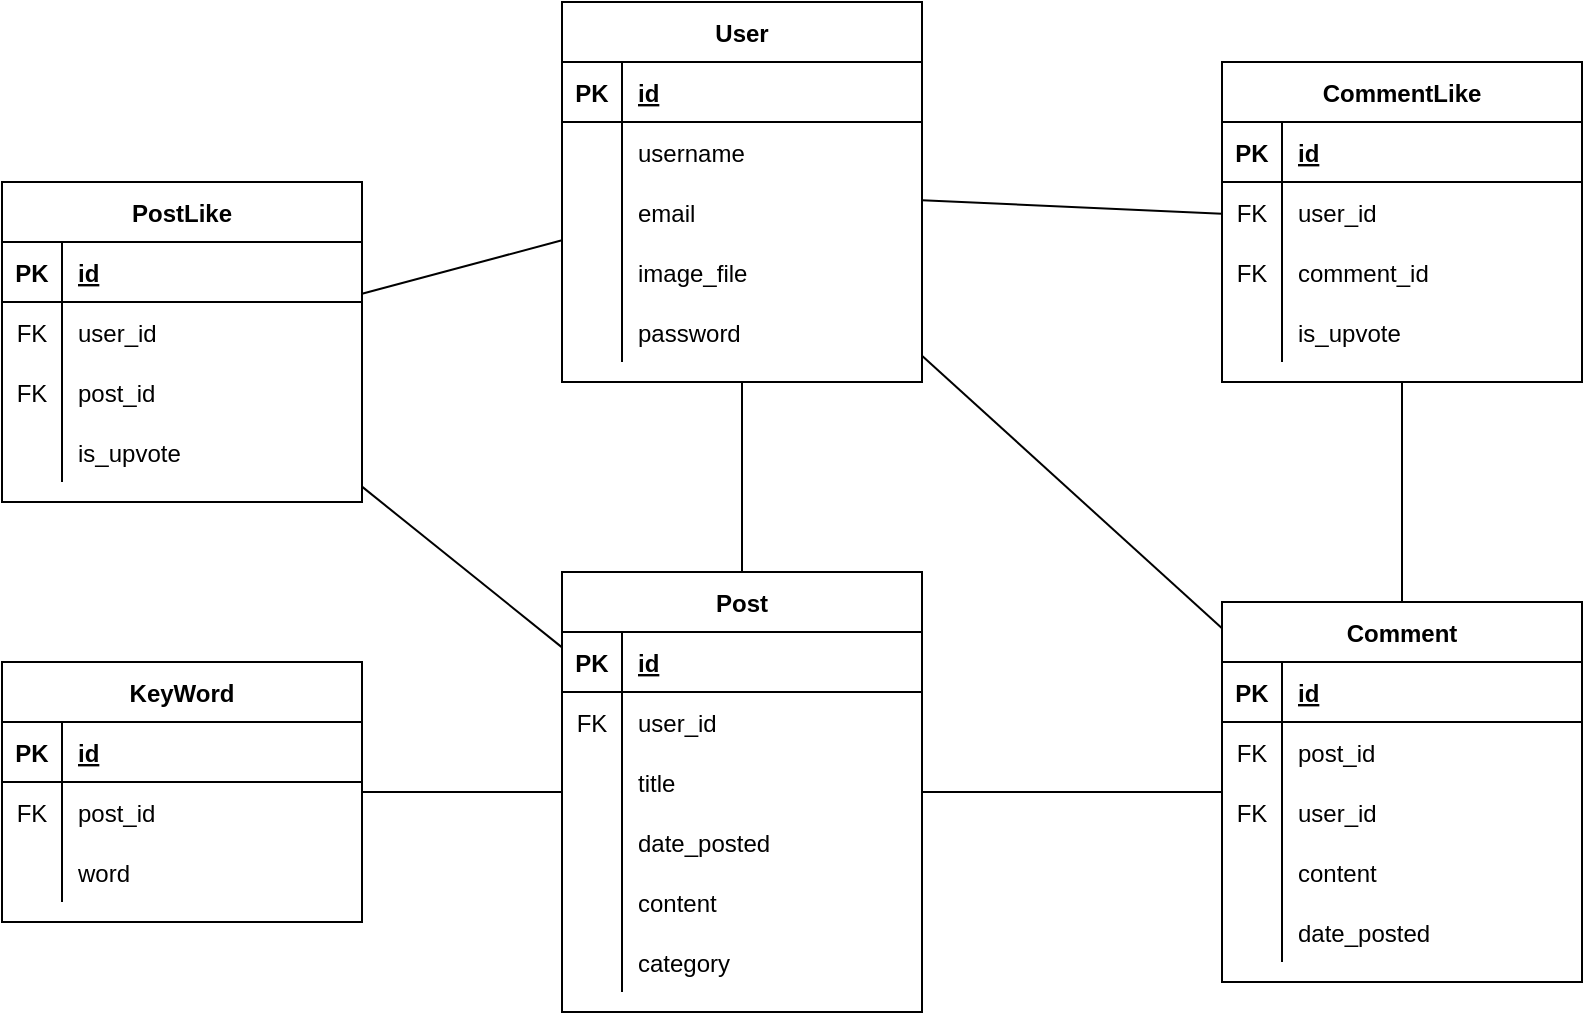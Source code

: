 <mxfile version="13.9.2" type="device"><diagram id="qIxJo2m8EZ2Xj3Z80TE8" name="Page-1"><mxGraphModel dx="1888" dy="548" grid="1" gridSize="10" guides="1" tooltips="1" connect="1" arrows="1" fold="1" page="1" pageScale="1" pageWidth="850" pageHeight="1100" math="0" shadow="0"><root><mxCell id="0"/><mxCell id="1" parent="0"/><mxCell id="J926wq3QG-4jmUIIS4hv-1" value="User" style="shape=table;startSize=30;container=1;collapsible=1;childLayout=tableLayout;fixedRows=1;rowLines=0;fontStyle=1;align=center;resizeLast=1;" parent="1" vertex="1"><mxGeometry x="140" y="70" width="180" height="190" as="geometry"/></mxCell><mxCell id="J926wq3QG-4jmUIIS4hv-2" value="" style="shape=partialRectangle;collapsible=0;dropTarget=0;pointerEvents=0;fillColor=none;top=0;left=0;bottom=1;right=0;points=[[0,0.5],[1,0.5]];portConstraint=eastwest;" parent="J926wq3QG-4jmUIIS4hv-1" vertex="1"><mxGeometry y="30" width="180" height="30" as="geometry"/></mxCell><mxCell id="J926wq3QG-4jmUIIS4hv-3" value="PK" style="shape=partialRectangle;connectable=0;fillColor=none;top=0;left=0;bottom=0;right=0;fontStyle=1;overflow=hidden;" parent="J926wq3QG-4jmUIIS4hv-2" vertex="1"><mxGeometry width="30" height="30" as="geometry"/></mxCell><mxCell id="J926wq3QG-4jmUIIS4hv-4" value="id" style="shape=partialRectangle;connectable=0;fillColor=none;top=0;left=0;bottom=0;right=0;align=left;spacingLeft=6;fontStyle=5;overflow=hidden;" parent="J926wq3QG-4jmUIIS4hv-2" vertex="1"><mxGeometry x="30" width="150" height="30" as="geometry"/></mxCell><mxCell id="J926wq3QG-4jmUIIS4hv-5" value="" style="shape=partialRectangle;collapsible=0;dropTarget=0;pointerEvents=0;fillColor=none;top=0;left=0;bottom=0;right=0;points=[[0,0.5],[1,0.5]];portConstraint=eastwest;" parent="J926wq3QG-4jmUIIS4hv-1" vertex="1"><mxGeometry y="60" width="180" height="30" as="geometry"/></mxCell><mxCell id="J926wq3QG-4jmUIIS4hv-6" value="" style="shape=partialRectangle;connectable=0;fillColor=none;top=0;left=0;bottom=0;right=0;editable=1;overflow=hidden;" parent="J926wq3QG-4jmUIIS4hv-5" vertex="1"><mxGeometry width="30" height="30" as="geometry"/></mxCell><mxCell id="J926wq3QG-4jmUIIS4hv-7" value="username" style="shape=partialRectangle;connectable=0;fillColor=none;top=0;left=0;bottom=0;right=0;align=left;spacingLeft=6;overflow=hidden;" parent="J926wq3QG-4jmUIIS4hv-5" vertex="1"><mxGeometry x="30" width="150" height="30" as="geometry"/></mxCell><mxCell id="J926wq3QG-4jmUIIS4hv-8" value="" style="shape=partialRectangle;collapsible=0;dropTarget=0;pointerEvents=0;fillColor=none;top=0;left=0;bottom=0;right=0;points=[[0,0.5],[1,0.5]];portConstraint=eastwest;" parent="J926wq3QG-4jmUIIS4hv-1" vertex="1"><mxGeometry y="90" width="180" height="30" as="geometry"/></mxCell><mxCell id="J926wq3QG-4jmUIIS4hv-9" value="" style="shape=partialRectangle;connectable=0;fillColor=none;top=0;left=0;bottom=0;right=0;editable=1;overflow=hidden;" parent="J926wq3QG-4jmUIIS4hv-8" vertex="1"><mxGeometry width="30" height="30" as="geometry"/></mxCell><mxCell id="J926wq3QG-4jmUIIS4hv-10" value="email" style="shape=partialRectangle;connectable=0;fillColor=none;top=0;left=0;bottom=0;right=0;align=left;spacingLeft=6;overflow=hidden;" parent="J926wq3QG-4jmUIIS4hv-8" vertex="1"><mxGeometry x="30" width="150" height="30" as="geometry"/></mxCell><mxCell id="J926wq3QG-4jmUIIS4hv-11" value="" style="shape=partialRectangle;collapsible=0;dropTarget=0;pointerEvents=0;fillColor=none;top=0;left=0;bottom=0;right=0;points=[[0,0.5],[1,0.5]];portConstraint=eastwest;" parent="J926wq3QG-4jmUIIS4hv-1" vertex="1"><mxGeometry y="120" width="180" height="30" as="geometry"/></mxCell><mxCell id="J926wq3QG-4jmUIIS4hv-12" value="" style="shape=partialRectangle;connectable=0;fillColor=none;top=0;left=0;bottom=0;right=0;editable=1;overflow=hidden;" parent="J926wq3QG-4jmUIIS4hv-11" vertex="1"><mxGeometry width="30" height="30" as="geometry"/></mxCell><mxCell id="J926wq3QG-4jmUIIS4hv-13" value="image_file" style="shape=partialRectangle;connectable=0;fillColor=none;top=0;left=0;bottom=0;right=0;align=left;spacingLeft=6;overflow=hidden;" parent="J926wq3QG-4jmUIIS4hv-11" vertex="1"><mxGeometry x="30" width="150" height="30" as="geometry"/></mxCell><mxCell id="J926wq3QG-4jmUIIS4hv-18" value="" style="shape=partialRectangle;collapsible=0;dropTarget=0;pointerEvents=0;fillColor=none;top=0;left=0;bottom=0;right=0;points=[[0,0.5],[1,0.5]];portConstraint=eastwest;" parent="J926wq3QG-4jmUIIS4hv-1" vertex="1"><mxGeometry y="150" width="180" height="30" as="geometry"/></mxCell><mxCell id="J926wq3QG-4jmUIIS4hv-19" value="" style="shape=partialRectangle;connectable=0;fillColor=none;top=0;left=0;bottom=0;right=0;editable=1;overflow=hidden;" parent="J926wq3QG-4jmUIIS4hv-18" vertex="1"><mxGeometry width="30" height="30" as="geometry"/></mxCell><mxCell id="J926wq3QG-4jmUIIS4hv-20" value="password" style="shape=partialRectangle;connectable=0;fillColor=none;top=0;left=0;bottom=0;right=0;align=left;spacingLeft=6;overflow=hidden;" parent="J926wq3QG-4jmUIIS4hv-18" vertex="1"><mxGeometry x="30" width="150" height="30" as="geometry"/></mxCell><mxCell id="J926wq3QG-4jmUIIS4hv-21" value="Post" style="shape=table;startSize=30;container=1;collapsible=1;childLayout=tableLayout;fixedRows=1;rowLines=0;fontStyle=1;align=center;resizeLast=1;" parent="1" vertex="1"><mxGeometry x="140" y="355" width="180" height="220" as="geometry"/></mxCell><mxCell id="J926wq3QG-4jmUIIS4hv-22" value="" style="shape=partialRectangle;collapsible=0;dropTarget=0;pointerEvents=0;fillColor=none;top=0;left=0;bottom=1;right=0;points=[[0,0.5],[1,0.5]];portConstraint=eastwest;" parent="J926wq3QG-4jmUIIS4hv-21" vertex="1"><mxGeometry y="30" width="180" height="30" as="geometry"/></mxCell><mxCell id="J926wq3QG-4jmUIIS4hv-23" value="PK" style="shape=partialRectangle;connectable=0;fillColor=none;top=0;left=0;bottom=0;right=0;fontStyle=1;overflow=hidden;" parent="J926wq3QG-4jmUIIS4hv-22" vertex="1"><mxGeometry width="30" height="30" as="geometry"/></mxCell><mxCell id="J926wq3QG-4jmUIIS4hv-24" value="id" style="shape=partialRectangle;connectable=0;fillColor=none;top=0;left=0;bottom=0;right=0;align=left;spacingLeft=6;fontStyle=5;overflow=hidden;" parent="J926wq3QG-4jmUIIS4hv-22" vertex="1"><mxGeometry x="30" width="150" height="30" as="geometry"/></mxCell><mxCell id="J926wq3QG-4jmUIIS4hv-82" value="" style="shape=partialRectangle;collapsible=0;dropTarget=0;pointerEvents=0;fillColor=none;top=0;left=0;bottom=0;right=0;points=[[0,0.5],[1,0.5]];portConstraint=eastwest;" parent="J926wq3QG-4jmUIIS4hv-21" vertex="1"><mxGeometry y="60" width="180" height="30" as="geometry"/></mxCell><mxCell id="J926wq3QG-4jmUIIS4hv-83" value="FK" style="shape=partialRectangle;connectable=0;fillColor=none;top=0;left=0;bottom=0;right=0;fontStyle=0;overflow=hidden;" parent="J926wq3QG-4jmUIIS4hv-82" vertex="1"><mxGeometry width="30" height="30" as="geometry"/></mxCell><mxCell id="J926wq3QG-4jmUIIS4hv-84" value="user_id" style="shape=partialRectangle;connectable=0;fillColor=none;top=0;left=0;bottom=0;right=0;align=left;spacingLeft=6;fontStyle=0;overflow=hidden;" parent="J926wq3QG-4jmUIIS4hv-82" vertex="1"><mxGeometry x="30" width="150" height="30" as="geometry"/></mxCell><mxCell id="J926wq3QG-4jmUIIS4hv-25" value="" style="shape=partialRectangle;collapsible=0;dropTarget=0;pointerEvents=0;fillColor=none;top=0;left=0;bottom=0;right=0;points=[[0,0.5],[1,0.5]];portConstraint=eastwest;" parent="J926wq3QG-4jmUIIS4hv-21" vertex="1"><mxGeometry y="90" width="180" height="30" as="geometry"/></mxCell><mxCell id="J926wq3QG-4jmUIIS4hv-26" value="" style="shape=partialRectangle;connectable=0;fillColor=none;top=0;left=0;bottom=0;right=0;editable=1;overflow=hidden;" parent="J926wq3QG-4jmUIIS4hv-25" vertex="1"><mxGeometry width="30" height="30" as="geometry"/></mxCell><mxCell id="J926wq3QG-4jmUIIS4hv-27" value="title" style="shape=partialRectangle;connectable=0;fillColor=none;top=0;left=0;bottom=0;right=0;align=left;spacingLeft=6;overflow=hidden;" parent="J926wq3QG-4jmUIIS4hv-25" vertex="1"><mxGeometry x="30" width="150" height="30" as="geometry"/></mxCell><mxCell id="J926wq3QG-4jmUIIS4hv-28" value="" style="shape=partialRectangle;collapsible=0;dropTarget=0;pointerEvents=0;fillColor=none;top=0;left=0;bottom=0;right=0;points=[[0,0.5],[1,0.5]];portConstraint=eastwest;" parent="J926wq3QG-4jmUIIS4hv-21" vertex="1"><mxGeometry y="120" width="180" height="30" as="geometry"/></mxCell><mxCell id="J926wq3QG-4jmUIIS4hv-29" value="" style="shape=partialRectangle;connectable=0;fillColor=none;top=0;left=0;bottom=0;right=0;editable=1;overflow=hidden;" parent="J926wq3QG-4jmUIIS4hv-28" vertex="1"><mxGeometry width="30" height="30" as="geometry"/></mxCell><mxCell id="J926wq3QG-4jmUIIS4hv-30" value="date_posted" style="shape=partialRectangle;connectable=0;fillColor=none;top=0;left=0;bottom=0;right=0;align=left;spacingLeft=6;overflow=hidden;" parent="J926wq3QG-4jmUIIS4hv-28" vertex="1"><mxGeometry x="30" width="150" height="30" as="geometry"/></mxCell><mxCell id="J926wq3QG-4jmUIIS4hv-31" value="" style="shape=partialRectangle;collapsible=0;dropTarget=0;pointerEvents=0;fillColor=none;top=0;left=0;bottom=0;right=0;points=[[0,0.5],[1,0.5]];portConstraint=eastwest;" parent="J926wq3QG-4jmUIIS4hv-21" vertex="1"><mxGeometry y="150" width="180" height="30" as="geometry"/></mxCell><mxCell id="J926wq3QG-4jmUIIS4hv-32" value="" style="shape=partialRectangle;connectable=0;fillColor=none;top=0;left=0;bottom=0;right=0;editable=1;overflow=hidden;" parent="J926wq3QG-4jmUIIS4hv-31" vertex="1"><mxGeometry width="30" height="30" as="geometry"/></mxCell><mxCell id="J926wq3QG-4jmUIIS4hv-33" value="content" style="shape=partialRectangle;connectable=0;fillColor=none;top=0;left=0;bottom=0;right=0;align=left;spacingLeft=6;overflow=hidden;" parent="J926wq3QG-4jmUIIS4hv-31" vertex="1"><mxGeometry x="30" width="150" height="30" as="geometry"/></mxCell><mxCell id="J926wq3QG-4jmUIIS4hv-142" value="" style="shape=partialRectangle;collapsible=0;dropTarget=0;pointerEvents=0;fillColor=none;top=0;left=0;bottom=0;right=0;points=[[0,0.5],[1,0.5]];portConstraint=eastwest;" parent="J926wq3QG-4jmUIIS4hv-21" vertex="1"><mxGeometry y="180" width="180" height="30" as="geometry"/></mxCell><mxCell id="J926wq3QG-4jmUIIS4hv-143" value="" style="shape=partialRectangle;connectable=0;fillColor=none;top=0;left=0;bottom=0;right=0;editable=1;overflow=hidden;" parent="J926wq3QG-4jmUIIS4hv-142" vertex="1"><mxGeometry width="30" height="30" as="geometry"/></mxCell><mxCell id="J926wq3QG-4jmUIIS4hv-144" value="category" style="shape=partialRectangle;connectable=0;fillColor=none;top=0;left=0;bottom=0;right=0;align=left;spacingLeft=6;overflow=hidden;" parent="J926wq3QG-4jmUIIS4hv-142" vertex="1"><mxGeometry x="30" width="150" height="30" as="geometry"/></mxCell><mxCell id="J926wq3QG-4jmUIIS4hv-45" value="Comment" style="shape=table;startSize=30;container=1;collapsible=1;childLayout=tableLayout;fixedRows=1;rowLines=0;fontStyle=1;align=center;resizeLast=1;" parent="1" vertex="1"><mxGeometry x="470" y="370" width="180" height="190" as="geometry"/></mxCell><mxCell id="J926wq3QG-4jmUIIS4hv-46" value="" style="shape=partialRectangle;collapsible=0;dropTarget=0;pointerEvents=0;fillColor=none;top=0;left=0;bottom=1;right=0;points=[[0,0.5],[1,0.5]];portConstraint=eastwest;" parent="J926wq3QG-4jmUIIS4hv-45" vertex="1"><mxGeometry y="30" width="180" height="30" as="geometry"/></mxCell><mxCell id="J926wq3QG-4jmUIIS4hv-47" value="PK" style="shape=partialRectangle;connectable=0;fillColor=none;top=0;left=0;bottom=0;right=0;fontStyle=1;overflow=hidden;" parent="J926wq3QG-4jmUIIS4hv-46" vertex="1"><mxGeometry width="30" height="30" as="geometry"/></mxCell><mxCell id="J926wq3QG-4jmUIIS4hv-48" value="id" style="shape=partialRectangle;connectable=0;fillColor=none;top=0;left=0;bottom=0;right=0;align=left;spacingLeft=6;fontStyle=5;overflow=hidden;" parent="J926wq3QG-4jmUIIS4hv-46" vertex="1"><mxGeometry x="30" width="150" height="30" as="geometry"/></mxCell><mxCell id="J926wq3QG-4jmUIIS4hv-58" value="" style="shape=partialRectangle;collapsible=0;dropTarget=0;pointerEvents=0;fillColor=none;top=0;left=0;bottom=0;right=0;points=[[0,0.5],[1,0.5]];portConstraint=eastwest;" parent="J926wq3QG-4jmUIIS4hv-45" vertex="1"><mxGeometry y="60" width="180" height="30" as="geometry"/></mxCell><mxCell id="J926wq3QG-4jmUIIS4hv-59" value="FK" style="shape=partialRectangle;connectable=0;fillColor=none;top=0;left=0;bottom=0;right=0;fontStyle=0;overflow=hidden;" parent="J926wq3QG-4jmUIIS4hv-58" vertex="1"><mxGeometry width="30" height="30" as="geometry"/></mxCell><mxCell id="J926wq3QG-4jmUIIS4hv-60" value="post_id" style="shape=partialRectangle;connectable=0;fillColor=none;top=0;left=0;bottom=0;right=0;align=left;spacingLeft=6;fontStyle=0;overflow=hidden;" parent="J926wq3QG-4jmUIIS4hv-58" vertex="1"><mxGeometry x="30" width="150" height="30" as="geometry"/></mxCell><mxCell id="J926wq3QG-4jmUIIS4hv-72" value="" style="shape=partialRectangle;collapsible=0;dropTarget=0;pointerEvents=0;fillColor=none;top=0;left=0;bottom=0;right=0;points=[[0,0.5],[1,0.5]];portConstraint=eastwest;" parent="J926wq3QG-4jmUIIS4hv-45" vertex="1"><mxGeometry y="90" width="180" height="30" as="geometry"/></mxCell><mxCell id="J926wq3QG-4jmUIIS4hv-73" value="FK" style="shape=partialRectangle;connectable=0;fillColor=none;top=0;left=0;bottom=0;right=0;fontStyle=0;overflow=hidden;" parent="J926wq3QG-4jmUIIS4hv-72" vertex="1"><mxGeometry width="30" height="30" as="geometry"/></mxCell><mxCell id="J926wq3QG-4jmUIIS4hv-74" value="user_id" style="shape=partialRectangle;connectable=0;fillColor=none;top=0;left=0;bottom=0;right=0;align=left;spacingLeft=6;fontStyle=0;overflow=hidden;" parent="J926wq3QG-4jmUIIS4hv-72" vertex="1"><mxGeometry x="30" width="150" height="30" as="geometry"/></mxCell><mxCell id="J926wq3QG-4jmUIIS4hv-49" value="" style="shape=partialRectangle;collapsible=0;dropTarget=0;pointerEvents=0;fillColor=none;top=0;left=0;bottom=0;right=0;points=[[0,0.5],[1,0.5]];portConstraint=eastwest;" parent="J926wq3QG-4jmUIIS4hv-45" vertex="1"><mxGeometry y="120" width="180" height="30" as="geometry"/></mxCell><mxCell id="J926wq3QG-4jmUIIS4hv-50" value="" style="shape=partialRectangle;connectable=0;fillColor=none;top=0;left=0;bottom=0;right=0;editable=1;overflow=hidden;" parent="J926wq3QG-4jmUIIS4hv-49" vertex="1"><mxGeometry width="30" height="30" as="geometry"/></mxCell><mxCell id="J926wq3QG-4jmUIIS4hv-51" value="content" style="shape=partialRectangle;connectable=0;fillColor=none;top=0;left=0;bottom=0;right=0;align=left;spacingLeft=6;overflow=hidden;" parent="J926wq3QG-4jmUIIS4hv-49" vertex="1"><mxGeometry x="30" width="150" height="30" as="geometry"/></mxCell><mxCell id="J926wq3QG-4jmUIIS4hv-139" value="" style="shape=partialRectangle;collapsible=0;dropTarget=0;pointerEvents=0;fillColor=none;top=0;left=0;bottom=0;right=0;points=[[0,0.5],[1,0.5]];portConstraint=eastwest;" parent="J926wq3QG-4jmUIIS4hv-45" vertex="1"><mxGeometry y="150" width="180" height="30" as="geometry"/></mxCell><mxCell id="J926wq3QG-4jmUIIS4hv-140" value="" style="shape=partialRectangle;connectable=0;fillColor=none;top=0;left=0;bottom=0;right=0;editable=1;overflow=hidden;" parent="J926wq3QG-4jmUIIS4hv-139" vertex="1"><mxGeometry width="30" height="30" as="geometry"/></mxCell><mxCell id="J926wq3QG-4jmUIIS4hv-141" value="date_posted" style="shape=partialRectangle;connectable=0;fillColor=none;top=0;left=0;bottom=0;right=0;align=left;spacingLeft=6;overflow=hidden;" parent="J926wq3QG-4jmUIIS4hv-139" vertex="1"><mxGeometry x="30" width="150" height="30" as="geometry"/></mxCell><mxCell id="J926wq3QG-4jmUIIS4hv-88" value="CommentLike" style="shape=table;startSize=30;container=1;collapsible=1;childLayout=tableLayout;fixedRows=1;rowLines=0;fontStyle=1;align=center;resizeLast=1;" parent="1" vertex="1"><mxGeometry x="470" y="100" width="180" height="160" as="geometry"/></mxCell><mxCell id="J926wq3QG-4jmUIIS4hv-89" value="" style="shape=partialRectangle;collapsible=0;dropTarget=0;pointerEvents=0;fillColor=none;top=0;left=0;bottom=1;right=0;points=[[0,0.5],[1,0.5]];portConstraint=eastwest;" parent="J926wq3QG-4jmUIIS4hv-88" vertex="1"><mxGeometry y="30" width="180" height="30" as="geometry"/></mxCell><mxCell id="J926wq3QG-4jmUIIS4hv-90" value="PK" style="shape=partialRectangle;connectable=0;fillColor=none;top=0;left=0;bottom=0;right=0;fontStyle=1;overflow=hidden;" parent="J926wq3QG-4jmUIIS4hv-89" vertex="1"><mxGeometry width="30" height="30" as="geometry"/></mxCell><mxCell id="J926wq3QG-4jmUIIS4hv-91" value="id" style="shape=partialRectangle;connectable=0;fillColor=none;top=0;left=0;bottom=0;right=0;align=left;spacingLeft=6;fontStyle=5;overflow=hidden;" parent="J926wq3QG-4jmUIIS4hv-89" vertex="1"><mxGeometry x="30" width="150" height="30" as="geometry"/></mxCell><mxCell id="J926wq3QG-4jmUIIS4hv-101" value="" style="shape=partialRectangle;collapsible=0;dropTarget=0;pointerEvents=0;fillColor=none;top=0;left=0;bottom=0;right=0;points=[[0,0.5],[1,0.5]];portConstraint=eastwest;" parent="J926wq3QG-4jmUIIS4hv-88" vertex="1"><mxGeometry y="60" width="180" height="30" as="geometry"/></mxCell><mxCell id="J926wq3QG-4jmUIIS4hv-102" value="FK" style="shape=partialRectangle;connectable=0;fillColor=none;top=0;left=0;bottom=0;right=0;fontStyle=0;overflow=hidden;" parent="J926wq3QG-4jmUIIS4hv-101" vertex="1"><mxGeometry width="30" height="30" as="geometry"/></mxCell><mxCell id="J926wq3QG-4jmUIIS4hv-103" value="user_id" style="shape=partialRectangle;connectable=0;fillColor=none;top=0;left=0;bottom=0;right=0;align=left;spacingLeft=6;fontStyle=0;overflow=hidden;" parent="J926wq3QG-4jmUIIS4hv-101" vertex="1"><mxGeometry x="30" width="150" height="30" as="geometry"/></mxCell><mxCell id="J926wq3QG-4jmUIIS4hv-104" value="" style="shape=partialRectangle;collapsible=0;dropTarget=0;pointerEvents=0;fillColor=none;top=0;left=0;bottom=0;right=0;points=[[0,0.5],[1,0.5]];portConstraint=eastwest;" parent="J926wq3QG-4jmUIIS4hv-88" vertex="1"><mxGeometry y="90" width="180" height="30" as="geometry"/></mxCell><mxCell id="J926wq3QG-4jmUIIS4hv-105" value="FK" style="shape=partialRectangle;connectable=0;fillColor=none;top=0;left=0;bottom=0;right=0;fontStyle=0;overflow=hidden;" parent="J926wq3QG-4jmUIIS4hv-104" vertex="1"><mxGeometry width="30" height="30" as="geometry"/></mxCell><mxCell id="J926wq3QG-4jmUIIS4hv-106" value="comment_id" style="shape=partialRectangle;connectable=0;fillColor=none;top=0;left=0;bottom=0;right=0;align=left;spacingLeft=6;fontStyle=0;overflow=hidden;" parent="J926wq3QG-4jmUIIS4hv-104" vertex="1"><mxGeometry x="30" width="150" height="30" as="geometry"/></mxCell><mxCell id="SJcffgtz2M5DHtilzNWH-5" value="" style="shape=partialRectangle;collapsible=0;dropTarget=0;pointerEvents=0;fillColor=none;top=0;left=0;bottom=0;right=0;points=[[0,0.5],[1,0.5]];portConstraint=eastwest;" vertex="1" parent="J926wq3QG-4jmUIIS4hv-88"><mxGeometry y="120" width="180" height="30" as="geometry"/></mxCell><mxCell id="SJcffgtz2M5DHtilzNWH-6" value="" style="shape=partialRectangle;connectable=0;fillColor=none;top=0;left=0;bottom=0;right=0;editable=1;overflow=hidden;" vertex="1" parent="SJcffgtz2M5DHtilzNWH-5"><mxGeometry width="30" height="30" as="geometry"/></mxCell><mxCell id="SJcffgtz2M5DHtilzNWH-7" value="is_upvote" style="shape=partialRectangle;connectable=0;fillColor=none;top=0;left=0;bottom=0;right=0;align=left;spacingLeft=6;overflow=hidden;" vertex="1" parent="SJcffgtz2M5DHtilzNWH-5"><mxGeometry x="30" width="150" height="30" as="geometry"/></mxCell><mxCell id="J926wq3QG-4jmUIIS4hv-108" value="" style="endArrow=none;html=1;" parent="1" source="J926wq3QG-4jmUIIS4hv-21" target="J926wq3QG-4jmUIIS4hv-1" edge="1"><mxGeometry width="50" height="50" relative="1" as="geometry"><mxPoint x="40" y="330" as="sourcePoint"/><mxPoint x="90" y="280" as="targetPoint"/></mxGeometry></mxCell><mxCell id="J926wq3QG-4jmUIIS4hv-109" value="" style="endArrow=none;html=1;" parent="1" source="J926wq3QG-4jmUIIS4hv-88" target="J926wq3QG-4jmUIIS4hv-1" edge="1"><mxGeometry width="50" height="50" relative="1" as="geometry"><mxPoint x="740" y="410" as="sourcePoint"/><mxPoint x="790" y="360" as="targetPoint"/></mxGeometry></mxCell><mxCell id="J926wq3QG-4jmUIIS4hv-110" value="" style="endArrow=none;html=1;" parent="1" source="J926wq3QG-4jmUIIS4hv-45" target="J926wq3QG-4jmUIIS4hv-88" edge="1"><mxGeometry width="50" height="50" relative="1" as="geometry"><mxPoint x="750" y="420" as="sourcePoint"/><mxPoint x="800" y="370" as="targetPoint"/></mxGeometry></mxCell><mxCell id="J926wq3QG-4jmUIIS4hv-111" value="" style="endArrow=none;html=1;" parent="1" source="J926wq3QG-4jmUIIS4hv-45" target="J926wq3QG-4jmUIIS4hv-21" edge="1"><mxGeometry width="50" height="50" relative="1" as="geometry"><mxPoint x="760" y="430" as="sourcePoint"/><mxPoint x="810" y="380" as="targetPoint"/></mxGeometry></mxCell><mxCell id="J926wq3QG-4jmUIIS4hv-112" value="" style="endArrow=none;html=1;" parent="1" source="J926wq3QG-4jmUIIS4hv-45" target="J926wq3QG-4jmUIIS4hv-1" edge="1"><mxGeometry width="50" height="50" relative="1" as="geometry"><mxPoint x="770" y="440" as="sourcePoint"/><mxPoint x="820" y="390" as="targetPoint"/></mxGeometry></mxCell><mxCell id="J926wq3QG-4jmUIIS4hv-114" value="PostLike" style="shape=table;startSize=30;container=1;collapsible=1;childLayout=tableLayout;fixedRows=1;rowLines=0;fontStyle=1;align=center;resizeLast=1;" parent="1" vertex="1"><mxGeometry x="-140" y="160" width="180" height="160" as="geometry"/></mxCell><mxCell id="J926wq3QG-4jmUIIS4hv-115" value="" style="shape=partialRectangle;collapsible=0;dropTarget=0;pointerEvents=0;fillColor=none;top=0;left=0;bottom=1;right=0;points=[[0,0.5],[1,0.5]];portConstraint=eastwest;" parent="J926wq3QG-4jmUIIS4hv-114" vertex="1"><mxGeometry y="30" width="180" height="30" as="geometry"/></mxCell><mxCell id="J926wq3QG-4jmUIIS4hv-116" value="PK" style="shape=partialRectangle;connectable=0;fillColor=none;top=0;left=0;bottom=0;right=0;fontStyle=1;overflow=hidden;" parent="J926wq3QG-4jmUIIS4hv-115" vertex="1"><mxGeometry width="30" height="30" as="geometry"/></mxCell><mxCell id="J926wq3QG-4jmUIIS4hv-117" value="id" style="shape=partialRectangle;connectable=0;fillColor=none;top=0;left=0;bottom=0;right=0;align=left;spacingLeft=6;fontStyle=5;overflow=hidden;" parent="J926wq3QG-4jmUIIS4hv-115" vertex="1"><mxGeometry x="30" width="150" height="30" as="geometry"/></mxCell><mxCell id="J926wq3QG-4jmUIIS4hv-118" value="" style="shape=partialRectangle;collapsible=0;dropTarget=0;pointerEvents=0;fillColor=none;top=0;left=0;bottom=0;right=0;points=[[0,0.5],[1,0.5]];portConstraint=eastwest;" parent="J926wq3QG-4jmUIIS4hv-114" vertex="1"><mxGeometry y="60" width="180" height="30" as="geometry"/></mxCell><mxCell id="J926wq3QG-4jmUIIS4hv-119" value="FK" style="shape=partialRectangle;connectable=0;fillColor=none;top=0;left=0;bottom=0;right=0;fontStyle=0;overflow=hidden;" parent="J926wq3QG-4jmUIIS4hv-118" vertex="1"><mxGeometry width="30" height="30" as="geometry"/></mxCell><mxCell id="J926wq3QG-4jmUIIS4hv-120" value="user_id" style="shape=partialRectangle;connectable=0;fillColor=none;top=0;left=0;bottom=0;right=0;align=left;spacingLeft=6;fontStyle=0;overflow=hidden;" parent="J926wq3QG-4jmUIIS4hv-118" vertex="1"><mxGeometry x="30" width="150" height="30" as="geometry"/></mxCell><mxCell id="J926wq3QG-4jmUIIS4hv-121" value="" style="shape=partialRectangle;collapsible=0;dropTarget=0;pointerEvents=0;fillColor=none;top=0;left=0;bottom=0;right=0;points=[[0,0.5],[1,0.5]];portConstraint=eastwest;" parent="J926wq3QG-4jmUIIS4hv-114" vertex="1"><mxGeometry y="90" width="180" height="30" as="geometry"/></mxCell><mxCell id="J926wq3QG-4jmUIIS4hv-122" value="FK" style="shape=partialRectangle;connectable=0;fillColor=none;top=0;left=0;bottom=0;right=0;fontStyle=0;overflow=hidden;" parent="J926wq3QG-4jmUIIS4hv-121" vertex="1"><mxGeometry width="30" height="30" as="geometry"/></mxCell><mxCell id="J926wq3QG-4jmUIIS4hv-123" value="post_id" style="shape=partialRectangle;connectable=0;fillColor=none;top=0;left=0;bottom=0;right=0;align=left;spacingLeft=6;fontStyle=0;overflow=hidden;" parent="J926wq3QG-4jmUIIS4hv-121" vertex="1"><mxGeometry x="30" width="150" height="30" as="geometry"/></mxCell><mxCell id="SJcffgtz2M5DHtilzNWH-9" value="" style="shape=partialRectangle;collapsible=0;dropTarget=0;pointerEvents=0;fillColor=none;top=0;left=0;bottom=0;right=0;points=[[0,0.5],[1,0.5]];portConstraint=eastwest;" vertex="1" parent="J926wq3QG-4jmUIIS4hv-114"><mxGeometry y="120" width="180" height="30" as="geometry"/></mxCell><mxCell id="SJcffgtz2M5DHtilzNWH-10" value="" style="shape=partialRectangle;connectable=0;fillColor=none;top=0;left=0;bottom=0;right=0;editable=1;overflow=hidden;" vertex="1" parent="SJcffgtz2M5DHtilzNWH-9"><mxGeometry width="30" height="30" as="geometry"/></mxCell><mxCell id="SJcffgtz2M5DHtilzNWH-11" value="is_upvote" style="shape=partialRectangle;connectable=0;fillColor=none;top=0;left=0;bottom=0;right=0;align=left;spacingLeft=6;overflow=hidden;" vertex="1" parent="SJcffgtz2M5DHtilzNWH-9"><mxGeometry x="30" width="150" height="30" as="geometry"/></mxCell><mxCell id="J926wq3QG-4jmUIIS4hv-124" value="" style="endArrow=none;html=1;" parent="1" source="J926wq3QG-4jmUIIS4hv-114" target="J926wq3QG-4jmUIIS4hv-1" edge="1"><mxGeometry width="50" height="50" relative="1" as="geometry"><mxPoint x="-100" y="540" as="sourcePoint"/><mxPoint x="-50" y="490" as="targetPoint"/></mxGeometry></mxCell><mxCell id="J926wq3QG-4jmUIIS4hv-135" value="" style="endArrow=none;html=1;" parent="1" source="J926wq3QG-4jmUIIS4hv-21" target="J926wq3QG-4jmUIIS4hv-114" edge="1"><mxGeometry width="50" height="50" relative="1" as="geometry"><mxPoint x="-30" y="510" as="sourcePoint"/><mxPoint x="20" y="460" as="targetPoint"/></mxGeometry></mxCell><mxCell id="J926wq3QG-4jmUIIS4hv-146" value="KeyWord" style="shape=table;startSize=30;container=1;collapsible=1;childLayout=tableLayout;fixedRows=1;rowLines=0;fontStyle=1;align=center;resizeLast=1;" parent="1" vertex="1"><mxGeometry x="-140" y="400" width="180" height="130" as="geometry"/></mxCell><mxCell id="J926wq3QG-4jmUIIS4hv-147" value="" style="shape=partialRectangle;collapsible=0;dropTarget=0;pointerEvents=0;fillColor=none;top=0;left=0;bottom=1;right=0;points=[[0,0.5],[1,0.5]];portConstraint=eastwest;" parent="J926wq3QG-4jmUIIS4hv-146" vertex="1"><mxGeometry y="30" width="180" height="30" as="geometry"/></mxCell><mxCell id="J926wq3QG-4jmUIIS4hv-148" value="PK" style="shape=partialRectangle;connectable=0;fillColor=none;top=0;left=0;bottom=0;right=0;fontStyle=1;overflow=hidden;" parent="J926wq3QG-4jmUIIS4hv-147" vertex="1"><mxGeometry width="30" height="30" as="geometry"/></mxCell><mxCell id="J926wq3QG-4jmUIIS4hv-149" value="id" style="shape=partialRectangle;connectable=0;fillColor=none;top=0;left=0;bottom=0;right=0;align=left;spacingLeft=6;fontStyle=5;overflow=hidden;" parent="J926wq3QG-4jmUIIS4hv-147" vertex="1"><mxGeometry x="30" width="150" height="30" as="geometry"/></mxCell><mxCell id="J926wq3QG-4jmUIIS4hv-159" value="" style="shape=partialRectangle;collapsible=0;dropTarget=0;pointerEvents=0;fillColor=none;top=0;left=0;bottom=0;right=0;points=[[0,0.5],[1,0.5]];portConstraint=eastwest;" parent="J926wq3QG-4jmUIIS4hv-146" vertex="1"><mxGeometry y="60" width="180" height="30" as="geometry"/></mxCell><mxCell id="J926wq3QG-4jmUIIS4hv-160" value="FK" style="shape=partialRectangle;connectable=0;fillColor=none;top=0;left=0;bottom=0;right=0;fontStyle=0;overflow=hidden;" parent="J926wq3QG-4jmUIIS4hv-159" vertex="1"><mxGeometry width="30" height="30" as="geometry"/></mxCell><mxCell id="J926wq3QG-4jmUIIS4hv-161" value="post_id" style="shape=partialRectangle;connectable=0;fillColor=none;top=0;left=0;bottom=0;right=0;align=left;spacingLeft=6;fontStyle=0;overflow=hidden;" parent="J926wq3QG-4jmUIIS4hv-159" vertex="1"><mxGeometry x="30" width="150" height="30" as="geometry"/></mxCell><mxCell id="J926wq3QG-4jmUIIS4hv-150" value="" style="shape=partialRectangle;collapsible=0;dropTarget=0;pointerEvents=0;fillColor=none;top=0;left=0;bottom=0;right=0;points=[[0,0.5],[1,0.5]];portConstraint=eastwest;" parent="J926wq3QG-4jmUIIS4hv-146" vertex="1"><mxGeometry y="90" width="180" height="30" as="geometry"/></mxCell><mxCell id="J926wq3QG-4jmUIIS4hv-151" value="" style="shape=partialRectangle;connectable=0;fillColor=none;top=0;left=0;bottom=0;right=0;editable=1;overflow=hidden;" parent="J926wq3QG-4jmUIIS4hv-150" vertex="1"><mxGeometry width="30" height="30" as="geometry"/></mxCell><mxCell id="J926wq3QG-4jmUIIS4hv-152" value="word" style="shape=partialRectangle;connectable=0;fillColor=none;top=0;left=0;bottom=0;right=0;align=left;spacingLeft=6;overflow=hidden;" parent="J926wq3QG-4jmUIIS4hv-150" vertex="1"><mxGeometry x="30" width="150" height="30" as="geometry"/></mxCell><mxCell id="J926wq3QG-4jmUIIS4hv-162" value="" style="endArrow=none;html=1;" parent="1" source="J926wq3QG-4jmUIIS4hv-146" target="J926wq3QG-4jmUIIS4hv-21" edge="1"><mxGeometry width="50" height="50" relative="1" as="geometry"><mxPoint x="180" y="760" as="sourcePoint"/><mxPoint x="230" y="710" as="targetPoint"/></mxGeometry></mxCell></root></mxGraphModel></diagram></mxfile>